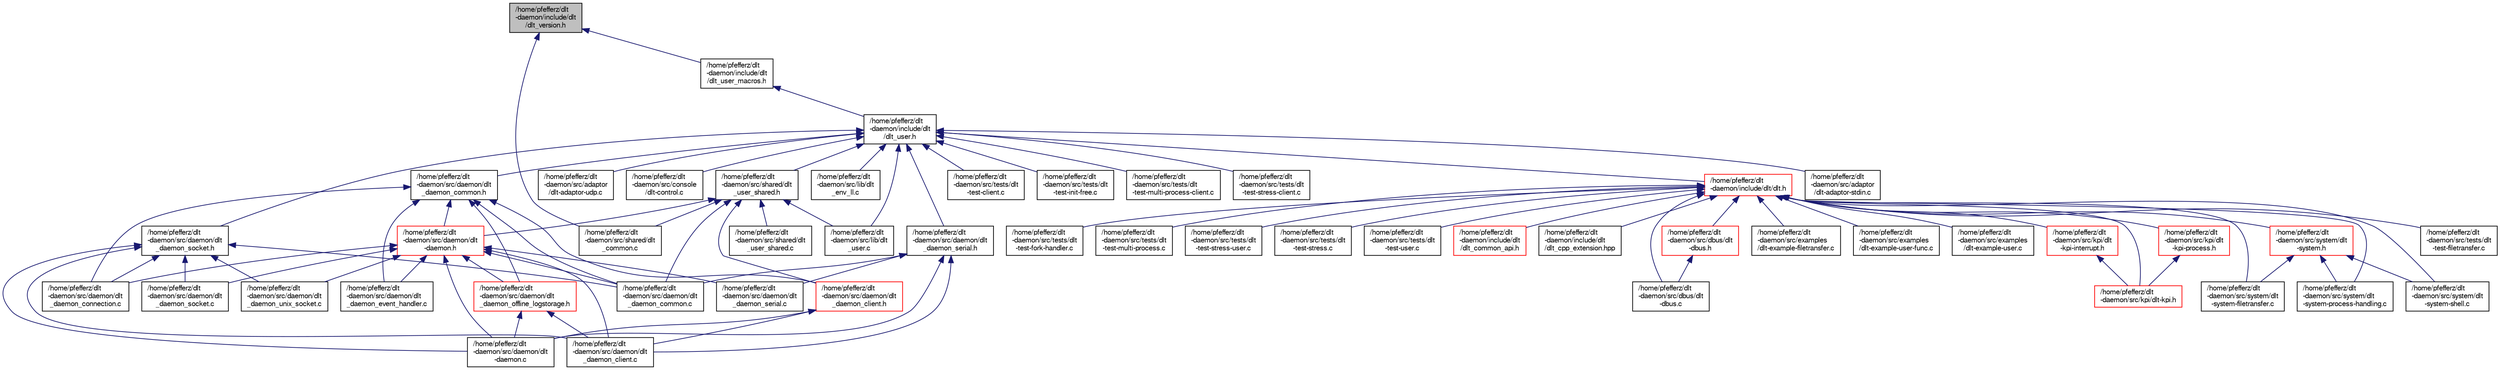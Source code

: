 digraph "/home/pfefferz/dlt-daemon/include/dlt/dlt_version.h"
{
  edge [fontname="FreeSans",fontsize="10",labelfontname="FreeSans",labelfontsize="10"];
  node [fontname="FreeSans",fontsize="10",shape=record];
  Node1 [label="/home/pfefferz/dlt\l-daemon/include/dlt\l/dlt_version.h",height=0.2,width=0.4,color="black", fillcolor="grey75", style="filled", fontcolor="black"];
  Node1 -> Node2 [dir="back",color="midnightblue",fontsize="10",style="solid",fontname="FreeSans"];
  Node2 [label="/home/pfefferz/dlt\l-daemon/src/shared/dlt\l_common.c",height=0.2,width=0.4,color="black", fillcolor="white", style="filled",URL="$dlt__common_8c.html"];
  Node1 -> Node3 [dir="back",color="midnightblue",fontsize="10",style="solid",fontname="FreeSans"];
  Node3 [label="/home/pfefferz/dlt\l-daemon/include/dlt\l/dlt_user_macros.h",height=0.2,width=0.4,color="black", fillcolor="white", style="filled",URL="$dlt__user__macros_8h.html"];
  Node3 -> Node4 [dir="back",color="midnightblue",fontsize="10",style="solid",fontname="FreeSans"];
  Node4 [label="/home/pfefferz/dlt\l-daemon/include/dlt\l/dlt_user.h",height=0.2,width=0.4,color="black", fillcolor="white", style="filled",URL="$dlt__user_8h.html"];
  Node4 -> Node5 [dir="back",color="midnightblue",fontsize="10",style="solid",fontname="FreeSans"];
  Node5 [label="/home/pfefferz/dlt\l-daemon/src/adaptor\l/dlt-adaptor-stdin.c",height=0.2,width=0.4,color="black", fillcolor="white", style="filled",URL="$dlt-adaptor-stdin_8c.html"];
  Node4 -> Node6 [dir="back",color="midnightblue",fontsize="10",style="solid",fontname="FreeSans"];
  Node6 [label="/home/pfefferz/dlt\l-daemon/src/adaptor\l/dlt-adaptor-udp.c",height=0.2,width=0.4,color="black", fillcolor="white", style="filled",URL="$dlt-adaptor-udp_8c.html"];
  Node4 -> Node7 [dir="back",color="midnightblue",fontsize="10",style="solid",fontname="FreeSans"];
  Node7 [label="/home/pfefferz/dlt\l-daemon/src/console\l/dlt-control.c",height=0.2,width=0.4,color="black", fillcolor="white", style="filled",URL="$dlt-control_8c.html"];
  Node4 -> Node8 [dir="back",color="midnightblue",fontsize="10",style="solid",fontname="FreeSans"];
  Node8 [label="/home/pfefferz/dlt\l-daemon/src/daemon/dlt\l_daemon_common.h",height=0.2,width=0.4,color="black", fillcolor="white", style="filled",URL="$dlt__daemon__common_8h.html"];
  Node8 -> Node9 [dir="back",color="midnightblue",fontsize="10",style="solid",fontname="FreeSans"];
  Node9 [label="/home/pfefferz/dlt\l-daemon/src/daemon/dlt\l-daemon.h",height=0.2,width=0.4,color="red", fillcolor="white", style="filled",URL="$dlt-daemon_8h.html"];
  Node9 -> Node10 [dir="back",color="midnightblue",fontsize="10",style="solid",fontname="FreeSans"];
  Node10 [label="/home/pfefferz/dlt\l-daemon/src/daemon/dlt\l-daemon.c",height=0.2,width=0.4,color="black", fillcolor="white", style="filled",URL="$dlt-daemon_8c.html"];
  Node9 -> Node11 [dir="back",color="midnightblue",fontsize="10",style="solid",fontname="FreeSans"];
  Node11 [label="/home/pfefferz/dlt\l-daemon/src/daemon/dlt\l_daemon_offline_logstorage.h",height=0.2,width=0.4,color="red", fillcolor="white", style="filled",URL="$dlt__daemon__offline__logstorage_8h.html"];
  Node11 -> Node10 [dir="back",color="midnightblue",fontsize="10",style="solid",fontname="FreeSans"];
  Node11 -> Node12 [dir="back",color="midnightblue",fontsize="10",style="solid",fontname="FreeSans"];
  Node12 [label="/home/pfefferz/dlt\l-daemon/src/daemon/dlt\l_daemon_client.c",height=0.2,width=0.4,color="black", fillcolor="white", style="filled",URL="$dlt__daemon__client_8c.html"];
  Node9 -> Node12 [dir="back",color="midnightblue",fontsize="10",style="solid",fontname="FreeSans"];
  Node9 -> Node13 [dir="back",color="midnightblue",fontsize="10",style="solid",fontname="FreeSans"];
  Node13 [label="/home/pfefferz/dlt\l-daemon/src/daemon/dlt\l_daemon_common.c",height=0.2,width=0.4,color="black", fillcolor="white", style="filled",URL="$dlt__daemon__common_8c.html"];
  Node9 -> Node14 [dir="back",color="midnightblue",fontsize="10",style="solid",fontname="FreeSans"];
  Node14 [label="/home/pfefferz/dlt\l-daemon/src/daemon/dlt\l_daemon_connection.c",height=0.2,width=0.4,color="black", fillcolor="white", style="filled",URL="$dlt__daemon__connection_8c.html"];
  Node9 -> Node15 [dir="back",color="midnightblue",fontsize="10",style="solid",fontname="FreeSans"];
  Node15 [label="/home/pfefferz/dlt\l-daemon/src/daemon/dlt\l_daemon_event_handler.c",height=0.2,width=0.4,color="black", fillcolor="white", style="filled",URL="$dlt__daemon__event__handler_8c.html"];
  Node9 -> Node16 [dir="back",color="midnightblue",fontsize="10",style="solid",fontname="FreeSans"];
  Node16 [label="/home/pfefferz/dlt\l-daemon/src/daemon/dlt\l_daemon_serial.c",height=0.2,width=0.4,color="black", fillcolor="white", style="filled",URL="$dlt__daemon__serial_8c.html"];
  Node9 -> Node17 [dir="back",color="midnightblue",fontsize="10",style="solid",fontname="FreeSans"];
  Node17 [label="/home/pfefferz/dlt\l-daemon/src/daemon/dlt\l_daemon_socket.c",height=0.2,width=0.4,color="black", fillcolor="white", style="filled",URL="$dlt__daemon__socket_8c.html"];
  Node9 -> Node18 [dir="back",color="midnightblue",fontsize="10",style="solid",fontname="FreeSans"];
  Node18 [label="/home/pfefferz/dlt\l-daemon/src/daemon/dlt\l_daemon_unix_socket.c",height=0.2,width=0.4,color="black", fillcolor="white", style="filled",URL="$dlt__daemon__unix__socket_8c.html"];
  Node8 -> Node19 [dir="back",color="midnightblue",fontsize="10",style="solid",fontname="FreeSans"];
  Node19 [label="/home/pfefferz/dlt\l-daemon/src/daemon/dlt\l_daemon_client.h",height=0.2,width=0.4,color="red", fillcolor="white", style="filled",URL="$dlt__daemon__client_8h.html"];
  Node19 -> Node10 [dir="back",color="midnightblue",fontsize="10",style="solid",fontname="FreeSans"];
  Node19 -> Node12 [dir="back",color="midnightblue",fontsize="10",style="solid",fontname="FreeSans"];
  Node8 -> Node11 [dir="back",color="midnightblue",fontsize="10",style="solid",fontname="FreeSans"];
  Node8 -> Node13 [dir="back",color="midnightblue",fontsize="10",style="solid",fontname="FreeSans"];
  Node8 -> Node14 [dir="back",color="midnightblue",fontsize="10",style="solid",fontname="FreeSans"];
  Node8 -> Node15 [dir="back",color="midnightblue",fontsize="10",style="solid",fontname="FreeSans"];
  Node4 -> Node20 [dir="back",color="midnightblue",fontsize="10",style="solid",fontname="FreeSans"];
  Node20 [label="/home/pfefferz/dlt\l-daemon/src/daemon/dlt\l_daemon_socket.h",height=0.2,width=0.4,color="black", fillcolor="white", style="filled",URL="$dlt__daemon__socket_8h.html"];
  Node20 -> Node10 [dir="back",color="midnightblue",fontsize="10",style="solid",fontname="FreeSans"];
  Node20 -> Node12 [dir="back",color="midnightblue",fontsize="10",style="solid",fontname="FreeSans"];
  Node20 -> Node13 [dir="back",color="midnightblue",fontsize="10",style="solid",fontname="FreeSans"];
  Node20 -> Node14 [dir="back",color="midnightblue",fontsize="10",style="solid",fontname="FreeSans"];
  Node20 -> Node17 [dir="back",color="midnightblue",fontsize="10",style="solid",fontname="FreeSans"];
  Node20 -> Node18 [dir="back",color="midnightblue",fontsize="10",style="solid",fontname="FreeSans"];
  Node4 -> Node21 [dir="back",color="midnightblue",fontsize="10",style="solid",fontname="FreeSans"];
  Node21 [label="/home/pfefferz/dlt\l-daemon/src/daemon/dlt\l_daemon_serial.h",height=0.2,width=0.4,color="black", fillcolor="white", style="filled",URL="$dlt__daemon__serial_8h.html"];
  Node21 -> Node10 [dir="back",color="midnightblue",fontsize="10",style="solid",fontname="FreeSans"];
  Node21 -> Node12 [dir="back",color="midnightblue",fontsize="10",style="solid",fontname="FreeSans"];
  Node21 -> Node13 [dir="back",color="midnightblue",fontsize="10",style="solid",fontname="FreeSans"];
  Node21 -> Node16 [dir="back",color="midnightblue",fontsize="10",style="solid",fontname="FreeSans"];
  Node4 -> Node22 [dir="back",color="midnightblue",fontsize="10",style="solid",fontname="FreeSans"];
  Node22 [label="/home/pfefferz/dlt\l-daemon/src/lib/dlt\l_env_ll.c",height=0.2,width=0.4,color="black", fillcolor="white", style="filled",URL="$dlt__env__ll_8c.html"];
  Node4 -> Node23 [dir="back",color="midnightblue",fontsize="10",style="solid",fontname="FreeSans"];
  Node23 [label="/home/pfefferz/dlt\l-daemon/src/lib/dlt\l_user.c",height=0.2,width=0.4,color="black", fillcolor="white", style="filled",URL="$dlt__user_8c.html"];
  Node4 -> Node24 [dir="back",color="midnightblue",fontsize="10",style="solid",fontname="FreeSans"];
  Node24 [label="/home/pfefferz/dlt\l-daemon/src/shared/dlt\l_user_shared.h",height=0.2,width=0.4,color="black", fillcolor="white", style="filled",URL="$dlt__user__shared_8h.html"];
  Node24 -> Node9 [dir="back",color="midnightblue",fontsize="10",style="solid",fontname="FreeSans"];
  Node24 -> Node19 [dir="back",color="midnightblue",fontsize="10",style="solid",fontname="FreeSans"];
  Node24 -> Node13 [dir="back",color="midnightblue",fontsize="10",style="solid",fontname="FreeSans"];
  Node24 -> Node23 [dir="back",color="midnightblue",fontsize="10",style="solid",fontname="FreeSans"];
  Node24 -> Node2 [dir="back",color="midnightblue",fontsize="10",style="solid",fontname="FreeSans"];
  Node24 -> Node25 [dir="back",color="midnightblue",fontsize="10",style="solid",fontname="FreeSans"];
  Node25 [label="/home/pfefferz/dlt\l-daemon/src/shared/dlt\l_user_shared.c",height=0.2,width=0.4,color="black", fillcolor="white", style="filled",URL="$dlt__user__shared_8c.html"];
  Node4 -> Node26 [dir="back",color="midnightblue",fontsize="10",style="solid",fontname="FreeSans"];
  Node26 [label="/home/pfefferz/dlt\l-daemon/src/tests/dlt\l-test-client.c",height=0.2,width=0.4,color="black", fillcolor="white", style="filled",URL="$dlt-test-client_8c.html"];
  Node4 -> Node27 [dir="back",color="midnightblue",fontsize="10",style="solid",fontname="FreeSans"];
  Node27 [label="/home/pfefferz/dlt\l-daemon/src/tests/dlt\l-test-init-free.c",height=0.2,width=0.4,color="black", fillcolor="white", style="filled",URL="$dlt-test-init-free_8c.html"];
  Node4 -> Node28 [dir="back",color="midnightblue",fontsize="10",style="solid",fontname="FreeSans"];
  Node28 [label="/home/pfefferz/dlt\l-daemon/src/tests/dlt\l-test-multi-process-client.c",height=0.2,width=0.4,color="black", fillcolor="white", style="filled",URL="$dlt-test-multi-process-client_8c.html"];
  Node4 -> Node29 [dir="back",color="midnightblue",fontsize="10",style="solid",fontname="FreeSans"];
  Node29 [label="/home/pfefferz/dlt\l-daemon/src/tests/dlt\l-test-stress-client.c",height=0.2,width=0.4,color="black", fillcolor="white", style="filled",URL="$dlt-test-stress-client_8c.html"];
  Node4 -> Node30 [dir="back",color="midnightblue",fontsize="10",style="solid",fontname="FreeSans"];
  Node30 [label="/home/pfefferz/dlt\l-daemon/include/dlt/dlt.h",height=0.2,width=0.4,color="red", fillcolor="white", style="filled",URL="$dlt_8h.html"];
  Node30 -> Node31 [dir="back",color="midnightblue",fontsize="10",style="solid",fontname="FreeSans"];
  Node31 [label="/home/pfefferz/dlt\l-daemon/src/dbus/dlt\l-dbus.h",height=0.2,width=0.4,color="red", fillcolor="white", style="filled",URL="$dlt-dbus_8h.html"];
  Node31 -> Node32 [dir="back",color="midnightblue",fontsize="10",style="solid",fontname="FreeSans"];
  Node32 [label="/home/pfefferz/dlt\l-daemon/src/dbus/dlt\l-dbus.c",height=0.2,width=0.4,color="black", fillcolor="white", style="filled",URL="$dlt-dbus_8c.html"];
  Node30 -> Node32 [dir="back",color="midnightblue",fontsize="10",style="solid",fontname="FreeSans"];
  Node30 -> Node33 [dir="back",color="midnightblue",fontsize="10",style="solid",fontname="FreeSans"];
  Node33 [label="/home/pfefferz/dlt\l-daemon/src/examples\l/dlt-example-filetransfer.c",height=0.2,width=0.4,color="black", fillcolor="white", style="filled",URL="$dlt-example-filetransfer_8c.html"];
  Node30 -> Node34 [dir="back",color="midnightblue",fontsize="10",style="solid",fontname="FreeSans"];
  Node34 [label="/home/pfefferz/dlt\l-daemon/src/examples\l/dlt-example-user-func.c",height=0.2,width=0.4,color="black", fillcolor="white", style="filled",URL="$dlt-example-user-func_8c.html"];
  Node30 -> Node35 [dir="back",color="midnightblue",fontsize="10",style="solid",fontname="FreeSans"];
  Node35 [label="/home/pfefferz/dlt\l-daemon/src/examples\l/dlt-example-user.c",height=0.2,width=0.4,color="black", fillcolor="white", style="filled",URL="$dlt-example-user_8c.html"];
  Node30 -> Node36 [dir="back",color="midnightblue",fontsize="10",style="solid",fontname="FreeSans"];
  Node36 [label="/home/pfefferz/dlt\l-daemon/src/kpi/dlt\l-kpi-interrupt.h",height=0.2,width=0.4,color="red", fillcolor="white", style="filled",URL="$dlt-kpi-interrupt_8h.html"];
  Node36 -> Node37 [dir="back",color="midnightblue",fontsize="10",style="solid",fontname="FreeSans"];
  Node37 [label="/home/pfefferz/dlt\l-daemon/src/kpi/dlt-kpi.h",height=0.2,width=0.4,color="red", fillcolor="white", style="filled",URL="$dlt-kpi_8h.html"];
  Node30 -> Node37 [dir="back",color="midnightblue",fontsize="10",style="solid",fontname="FreeSans"];
  Node30 -> Node38 [dir="back",color="midnightblue",fontsize="10",style="solid",fontname="FreeSans"];
  Node38 [label="/home/pfefferz/dlt\l-daemon/src/kpi/dlt\l-kpi-process.h",height=0.2,width=0.4,color="red", fillcolor="white", style="filled",URL="$dlt-kpi-process_8h.html"];
  Node38 -> Node37 [dir="back",color="midnightblue",fontsize="10",style="solid",fontname="FreeSans"];
  Node30 -> Node39 [dir="back",color="midnightblue",fontsize="10",style="solid",fontname="FreeSans"];
  Node39 [label="/home/pfefferz/dlt\l-daemon/src/system/dlt\l-system.h",height=0.2,width=0.4,color="red", fillcolor="white", style="filled",URL="$dlt-system_8h.html"];
  Node39 -> Node40 [dir="back",color="midnightblue",fontsize="10",style="solid",fontname="FreeSans"];
  Node40 [label="/home/pfefferz/dlt\l-daemon/src/system/dlt\l-system-filetransfer.c",height=0.2,width=0.4,color="black", fillcolor="white", style="filled",URL="$dlt-system-filetransfer_8c.html"];
  Node39 -> Node41 [dir="back",color="midnightblue",fontsize="10",style="solid",fontname="FreeSans"];
  Node41 [label="/home/pfefferz/dlt\l-daemon/src/system/dlt\l-system-process-handling.c",height=0.2,width=0.4,color="black", fillcolor="white", style="filled",URL="$dlt-system-process-handling_8c.html"];
  Node39 -> Node42 [dir="back",color="midnightblue",fontsize="10",style="solid",fontname="FreeSans"];
  Node42 [label="/home/pfefferz/dlt\l-daemon/src/system/dlt\l-system-shell.c",height=0.2,width=0.4,color="black", fillcolor="white", style="filled",URL="$dlt-system-shell_8c.html"];
  Node30 -> Node40 [dir="back",color="midnightblue",fontsize="10",style="solid",fontname="FreeSans"];
  Node30 -> Node41 [dir="back",color="midnightblue",fontsize="10",style="solid",fontname="FreeSans"];
  Node30 -> Node42 [dir="back",color="midnightblue",fontsize="10",style="solid",fontname="FreeSans"];
  Node30 -> Node43 [dir="back",color="midnightblue",fontsize="10",style="solid",fontname="FreeSans"];
  Node43 [label="/home/pfefferz/dlt\l-daemon/src/tests/dlt\l-test-filetransfer.c",height=0.2,width=0.4,color="black", fillcolor="white", style="filled",URL="$dlt-test-filetransfer_8c.html"];
  Node30 -> Node44 [dir="back",color="midnightblue",fontsize="10",style="solid",fontname="FreeSans"];
  Node44 [label="/home/pfefferz/dlt\l-daemon/src/tests/dlt\l-test-fork-handler.c",height=0.2,width=0.4,color="black", fillcolor="white", style="filled",URL="$dlt-test-fork-handler_8c.html"];
  Node30 -> Node45 [dir="back",color="midnightblue",fontsize="10",style="solid",fontname="FreeSans"];
  Node45 [label="/home/pfefferz/dlt\l-daemon/src/tests/dlt\l-test-multi-process.c",height=0.2,width=0.4,color="black", fillcolor="white", style="filled",URL="$dlt-test-multi-process_8c.html"];
  Node30 -> Node46 [dir="back",color="midnightblue",fontsize="10",style="solid",fontname="FreeSans"];
  Node46 [label="/home/pfefferz/dlt\l-daemon/src/tests/dlt\l-test-stress-user.c",height=0.2,width=0.4,color="black", fillcolor="white", style="filled",URL="$dlt-test-stress-user_8c.html"];
  Node30 -> Node47 [dir="back",color="midnightblue",fontsize="10",style="solid",fontname="FreeSans"];
  Node47 [label="/home/pfefferz/dlt\l-daemon/src/tests/dlt\l-test-stress.c",height=0.2,width=0.4,color="black", fillcolor="white", style="filled",URL="$dlt-test-stress_8c.html"];
  Node30 -> Node48 [dir="back",color="midnightblue",fontsize="10",style="solid",fontname="FreeSans"];
  Node48 [label="/home/pfefferz/dlt\l-daemon/src/tests/dlt\l-test-user.c",height=0.2,width=0.4,color="black", fillcolor="white", style="filled",URL="$dlt-test-user_8c.html"];
  Node30 -> Node49 [dir="back",color="midnightblue",fontsize="10",style="solid",fontname="FreeSans"];
  Node49 [label="/home/pfefferz/dlt\l-daemon/include/dlt\l/dlt_common_api.h",height=0.2,width=0.4,color="red", fillcolor="white", style="filled",URL="$dlt__common__api_8h.html"];
  Node30 -> Node50 [dir="back",color="midnightblue",fontsize="10",style="solid",fontname="FreeSans"];
  Node50 [label="/home/pfefferz/dlt\l-daemon/include/dlt\l/dlt_cpp_extension.hpp",height=0.2,width=0.4,color="black", fillcolor="white", style="filled",URL="$dlt__cpp__extension_8hpp.html"];
}
